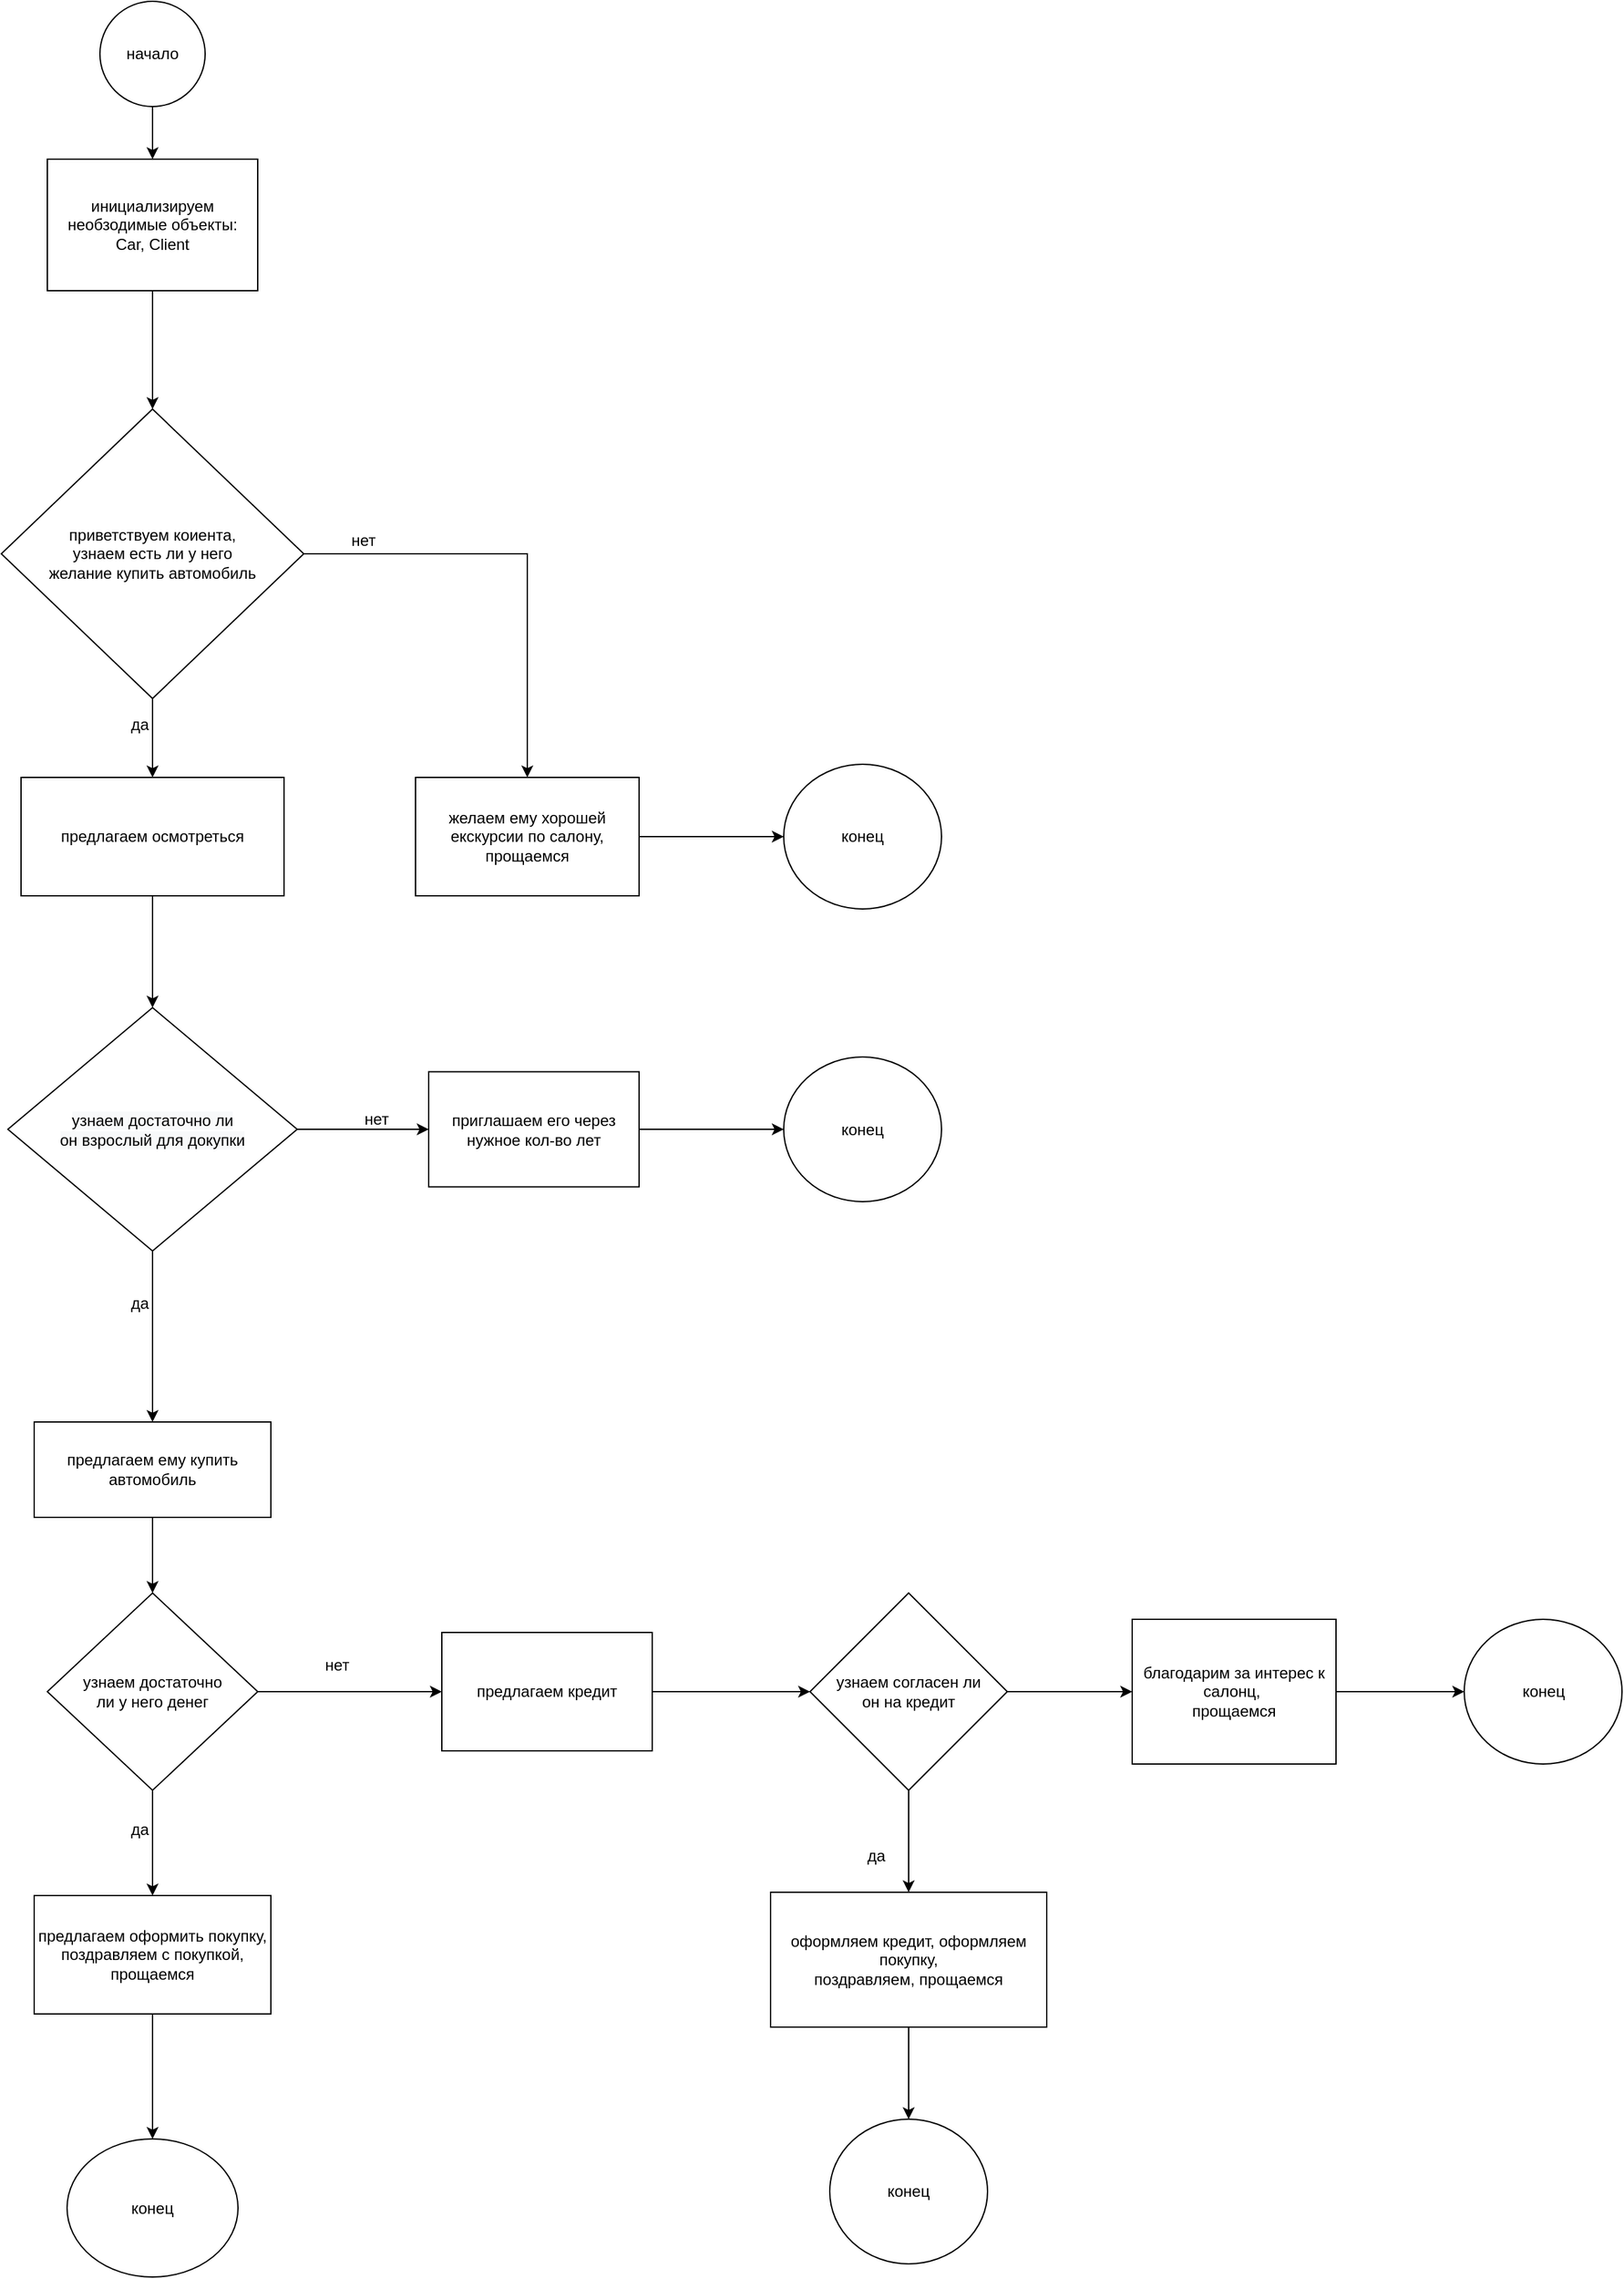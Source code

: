 <mxfile version="17.4.2" type="device" pages="2"><diagram id="DT2zRKji-smXFBLud66i" name="car"><mxGraphModel dx="925" dy="501" grid="1" gridSize="10" guides="1" tooltips="1" connect="1" arrows="1" fold="1" page="1" pageScale="1" pageWidth="827" pageHeight="1169" math="0" shadow="0"><root><mxCell id="0"/><mxCell id="1" parent="0"/><mxCell id="YokoPWllM_LPeRZqDSOx-3" value="" style="edgeStyle=orthogonalEdgeStyle;rounded=0;orthogonalLoop=1;jettySize=auto;html=1;" edge="1" parent="1" source="YokoPWllM_LPeRZqDSOx-1" target="YokoPWllM_LPeRZqDSOx-2"><mxGeometry relative="1" as="geometry"/></mxCell><mxCell id="YokoPWllM_LPeRZqDSOx-1" value="начало" style="ellipse;whiteSpace=wrap;html=1;aspect=fixed;" vertex="1" parent="1"><mxGeometry x="390" y="210" width="80" height="80" as="geometry"/></mxCell><mxCell id="YokoPWllM_LPeRZqDSOx-5" value="" style="edgeStyle=orthogonalEdgeStyle;rounded=0;orthogonalLoop=1;jettySize=auto;html=1;" edge="1" parent="1" source="YokoPWllM_LPeRZqDSOx-2" target="YokoPWllM_LPeRZqDSOx-4"><mxGeometry relative="1" as="geometry"/></mxCell><mxCell id="YokoPWllM_LPeRZqDSOx-2" value="инициализируем необзодимые объекты:&lt;br&gt;Car, Client" style="whiteSpace=wrap;html=1;" vertex="1" parent="1"><mxGeometry x="350" y="330" width="160" height="100" as="geometry"/></mxCell><mxCell id="YokoPWllM_LPeRZqDSOx-7" value="" style="edgeStyle=orthogonalEdgeStyle;rounded=0;orthogonalLoop=1;jettySize=auto;html=1;" edge="1" parent="1" source="YokoPWllM_LPeRZqDSOx-4" target="YokoPWllM_LPeRZqDSOx-6"><mxGeometry relative="1" as="geometry"/></mxCell><mxCell id="YokoPWllM_LPeRZqDSOx-9" value="" style="edgeStyle=orthogonalEdgeStyle;rounded=0;orthogonalLoop=1;jettySize=auto;html=1;" edge="1" parent="1" source="YokoPWllM_LPeRZqDSOx-4" target="YokoPWllM_LPeRZqDSOx-8"><mxGeometry relative="1" as="geometry"/></mxCell><mxCell id="YokoPWllM_LPeRZqDSOx-4" value="приветствуем коиента, &lt;br&gt;узнаем есть ли у него &lt;br&gt;желание купить автомобиль" style="rhombus;whiteSpace=wrap;html=1;" vertex="1" parent="1"><mxGeometry x="315" y="520" width="230" height="220" as="geometry"/></mxCell><mxCell id="YokoPWllM_LPeRZqDSOx-14" value="" style="edgeStyle=orthogonalEdgeStyle;rounded=0;orthogonalLoop=1;jettySize=auto;html=1;" edge="1" parent="1" source="YokoPWllM_LPeRZqDSOx-6" target="YokoPWllM_LPeRZqDSOx-13"><mxGeometry relative="1" as="geometry"/></mxCell><mxCell id="YokoPWllM_LPeRZqDSOx-6" value="предлагаем осмотреться" style="whiteSpace=wrap;html=1;" vertex="1" parent="1"><mxGeometry x="330" y="800" width="200" height="90" as="geometry"/></mxCell><mxCell id="YokoPWllM_LPeRZqDSOx-12" value="" style="edgeStyle=orthogonalEdgeStyle;rounded=0;orthogonalLoop=1;jettySize=auto;html=1;" edge="1" parent="1" source="YokoPWllM_LPeRZqDSOx-8" target="YokoPWllM_LPeRZqDSOx-11"><mxGeometry relative="1" as="geometry"/></mxCell><mxCell id="YokoPWllM_LPeRZqDSOx-8" value="желаем ему хорошей екскурсии по салону, прощаемся" style="whiteSpace=wrap;html=1;" vertex="1" parent="1"><mxGeometry x="630" y="800" width="170" height="90" as="geometry"/></mxCell><mxCell id="YokoPWllM_LPeRZqDSOx-10" value="" style="ellipse;whiteSpace=wrap;html=1;aspect=fixed;" vertex="1" parent="1"><mxGeometry x="930" y="800" width="80" height="80" as="geometry"/></mxCell><mxCell id="YokoPWllM_LPeRZqDSOx-11" value="конец" style="ellipse;whiteSpace=wrap;html=1;" vertex="1" parent="1"><mxGeometry x="910" y="790" width="120" height="110" as="geometry"/></mxCell><mxCell id="YokoPWllM_LPeRZqDSOx-18" value="" style="edgeStyle=orthogonalEdgeStyle;rounded=0;orthogonalLoop=1;jettySize=auto;html=1;" edge="1" parent="1" source="YokoPWllM_LPeRZqDSOx-13" target="YokoPWllM_LPeRZqDSOx-17"><mxGeometry relative="1" as="geometry"><Array as="points"><mxPoint x="580" y="1068"/><mxPoint x="580" y="1068"/></Array></mxGeometry></mxCell><mxCell id="YokoPWllM_LPeRZqDSOx-20" value="" style="edgeStyle=orthogonalEdgeStyle;rounded=0;orthogonalLoop=1;jettySize=auto;html=1;" edge="1" parent="1" source="YokoPWllM_LPeRZqDSOx-13" target="YokoPWllM_LPeRZqDSOx-19"><mxGeometry relative="1" as="geometry"/></mxCell><mxCell id="YokoPWllM_LPeRZqDSOx-13" value="&#10;&#10;&lt;span style=&quot;color: rgb(0, 0, 0); font-family: helvetica; font-size: 12px; font-style: normal; font-weight: 400; letter-spacing: normal; text-align: center; text-indent: 0px; text-transform: none; word-spacing: 0px; background-color: rgb(248, 249, 250); display: inline; float: none;&quot;&gt;узнаем достаточно ли&lt;/span&gt;&lt;br style=&quot;color: rgb(0, 0, 0); font-family: helvetica; font-size: 12px; font-style: normal; font-weight: 400; letter-spacing: normal; text-align: center; text-indent: 0px; text-transform: none; word-spacing: 0px; background-color: rgb(248, 249, 250);&quot;&gt;&lt;span style=&quot;color: rgb(0, 0, 0); font-family: helvetica; font-size: 12px; font-style: normal; font-weight: 400; letter-spacing: normal; text-align: center; text-indent: 0px; text-transform: none; word-spacing: 0px; background-color: rgb(248, 249, 250); display: inline; float: none;&quot;&gt;он взрослый для докупки&lt;/span&gt;&#10;&#10;" style="rhombus;whiteSpace=wrap;html=1;" vertex="1" parent="1"><mxGeometry x="320" y="975" width="220" height="185" as="geometry"/></mxCell><mxCell id="YokoPWllM_LPeRZqDSOx-15" value="нет" style="text;html=1;align=center;verticalAlign=middle;resizable=0;points=[];autosize=1;strokeColor=none;fillColor=none;" vertex="1" parent="1"><mxGeometry x="575" y="610" width="30" height="20" as="geometry"/></mxCell><mxCell id="YokoPWllM_LPeRZqDSOx-16" value="да" style="text;html=1;align=center;verticalAlign=middle;resizable=0;points=[];autosize=1;strokeColor=none;fillColor=none;" vertex="1" parent="1"><mxGeometry x="405" y="750" width="30" height="20" as="geometry"/></mxCell><mxCell id="YokoPWllM_LPeRZqDSOx-24" value="" style="edgeStyle=orthogonalEdgeStyle;rounded=0;orthogonalLoop=1;jettySize=auto;html=1;" edge="1" parent="1" source="YokoPWllM_LPeRZqDSOx-17" target="YokoPWllM_LPeRZqDSOx-23"><mxGeometry relative="1" as="geometry"/></mxCell><mxCell id="YokoPWllM_LPeRZqDSOx-17" value="приглашаем его через нужное кол-во лет" style="whiteSpace=wrap;html=1;" vertex="1" parent="1"><mxGeometry x="640" y="1023.75" width="160" height="87.5" as="geometry"/></mxCell><mxCell id="YokoPWllM_LPeRZqDSOx-26" value="" style="edgeStyle=orthogonalEdgeStyle;rounded=0;orthogonalLoop=1;jettySize=auto;html=1;" edge="1" parent="1" source="YokoPWllM_LPeRZqDSOx-19" target="YokoPWllM_LPeRZqDSOx-25"><mxGeometry relative="1" as="geometry"/></mxCell><mxCell id="YokoPWllM_LPeRZqDSOx-19" value="предлагаем ему купить автомобиль" style="whiteSpace=wrap;html=1;" vertex="1" parent="1"><mxGeometry x="340" y="1290" width="180" height="72.5" as="geometry"/></mxCell><mxCell id="YokoPWllM_LPeRZqDSOx-21" value="нет" style="text;html=1;align=center;verticalAlign=middle;resizable=0;points=[];autosize=1;strokeColor=none;fillColor=none;" vertex="1" parent="1"><mxGeometry x="585" y="1050" width="30" height="20" as="geometry"/></mxCell><mxCell id="YokoPWllM_LPeRZqDSOx-22" value="да" style="text;html=1;align=center;verticalAlign=middle;resizable=0;points=[];autosize=1;strokeColor=none;fillColor=none;" vertex="1" parent="1"><mxGeometry x="405" y="1190" width="30" height="20" as="geometry"/></mxCell><mxCell id="YokoPWllM_LPeRZqDSOx-23" value="конец" style="ellipse;whiteSpace=wrap;html=1;" vertex="1" parent="1"><mxGeometry x="910" y="1012.5" width="120" height="110" as="geometry"/></mxCell><mxCell id="YokoPWllM_LPeRZqDSOx-28" value="" style="edgeStyle=orthogonalEdgeStyle;rounded=0;orthogonalLoop=1;jettySize=auto;html=1;" edge="1" parent="1" source="YokoPWllM_LPeRZqDSOx-25" target="YokoPWllM_LPeRZqDSOx-27"><mxGeometry relative="1" as="geometry"/></mxCell><mxCell id="YokoPWllM_LPeRZqDSOx-30" value="" style="edgeStyle=orthogonalEdgeStyle;rounded=0;orthogonalLoop=1;jettySize=auto;html=1;" edge="1" parent="1" source="YokoPWllM_LPeRZqDSOx-25" target="YokoPWllM_LPeRZqDSOx-29"><mxGeometry relative="1" as="geometry"/></mxCell><mxCell id="YokoPWllM_LPeRZqDSOx-25" value="узнаем достаточно &lt;br&gt;ли у него денег" style="rhombus;whiteSpace=wrap;html=1;" vertex="1" parent="1"><mxGeometry x="350" y="1420" width="160" height="150" as="geometry"/></mxCell><mxCell id="YokoPWllM_LPeRZqDSOx-38" value="" style="edgeStyle=orthogonalEdgeStyle;rounded=0;orthogonalLoop=1;jettySize=auto;html=1;" edge="1" parent="1" source="YokoPWllM_LPeRZqDSOx-27" target="YokoPWllM_LPeRZqDSOx-37"><mxGeometry relative="1" as="geometry"/></mxCell><mxCell id="YokoPWllM_LPeRZqDSOx-27" value="предлагаем оформить покупку, поздравляем с покупкой, прощаемся" style="whiteSpace=wrap;html=1;" vertex="1" parent="1"><mxGeometry x="340" y="1650" width="180" height="90" as="geometry"/></mxCell><mxCell id="YokoPWllM_LPeRZqDSOx-35" value="" style="edgeStyle=orthogonalEdgeStyle;rounded=0;orthogonalLoop=1;jettySize=auto;html=1;" edge="1" parent="1" source="YokoPWllM_LPeRZqDSOx-29" target="YokoPWllM_LPeRZqDSOx-34"><mxGeometry relative="1" as="geometry"/></mxCell><mxCell id="YokoPWllM_LPeRZqDSOx-29" value="предлагаем кредит" style="whiteSpace=wrap;html=1;" vertex="1" parent="1"><mxGeometry x="650" y="1450" width="160" height="90" as="geometry"/></mxCell><mxCell id="YokoPWllM_LPeRZqDSOx-31" value="да" style="text;html=1;align=center;verticalAlign=middle;resizable=0;points=[];autosize=1;strokeColor=none;fillColor=none;" vertex="1" parent="1"><mxGeometry x="405" y="1590" width="30" height="20" as="geometry"/></mxCell><mxCell id="YokoPWllM_LPeRZqDSOx-32" value="нет" style="text;html=1;align=center;verticalAlign=middle;resizable=0;points=[];autosize=1;strokeColor=none;fillColor=none;" vertex="1" parent="1"><mxGeometry x="555" y="1465" width="30" height="20" as="geometry"/></mxCell><mxCell id="YokoPWllM_LPeRZqDSOx-40" value="" style="edgeStyle=orthogonalEdgeStyle;rounded=0;orthogonalLoop=1;jettySize=auto;html=1;" edge="1" parent="1" source="YokoPWllM_LPeRZqDSOx-34" target="YokoPWllM_LPeRZqDSOx-39"><mxGeometry relative="1" as="geometry"/></mxCell><mxCell id="YokoPWllM_LPeRZqDSOx-47" value="" style="edgeStyle=orthogonalEdgeStyle;rounded=0;orthogonalLoop=1;jettySize=auto;html=1;" edge="1" parent="1" source="YokoPWllM_LPeRZqDSOx-34" target="YokoPWllM_LPeRZqDSOx-46"><mxGeometry relative="1" as="geometry"/></mxCell><mxCell id="YokoPWllM_LPeRZqDSOx-34" value="узнаем согласен ли &lt;br&gt;он на кредит" style="rhombus;whiteSpace=wrap;html=1;" vertex="1" parent="1"><mxGeometry x="930" y="1420" width="150" height="150" as="geometry"/></mxCell><mxCell id="YokoPWllM_LPeRZqDSOx-37" value="конец" style="ellipse;whiteSpace=wrap;html=1;" vertex="1" parent="1"><mxGeometry x="365" y="1835" width="130" height="105" as="geometry"/></mxCell><mxCell id="YokoPWllM_LPeRZqDSOx-43" value="" style="edgeStyle=orthogonalEdgeStyle;rounded=0;orthogonalLoop=1;jettySize=auto;html=1;" edge="1" parent="1" source="YokoPWllM_LPeRZqDSOx-39" target="YokoPWllM_LPeRZqDSOx-42"><mxGeometry relative="1" as="geometry"/></mxCell><mxCell id="YokoPWllM_LPeRZqDSOx-39" value="оформляем кредит, оформляем покупку,&lt;br&gt;поздравляем, прощаемся" style="whiteSpace=wrap;html=1;" vertex="1" parent="1"><mxGeometry x="900" y="1647.5" width="210" height="102.5" as="geometry"/></mxCell><mxCell id="YokoPWllM_LPeRZqDSOx-41" value="да" style="text;html=1;align=center;verticalAlign=middle;resizable=0;points=[];autosize=1;strokeColor=none;fillColor=none;" vertex="1" parent="1"><mxGeometry x="965" y="1610" width="30" height="20" as="geometry"/></mxCell><mxCell id="YokoPWllM_LPeRZqDSOx-42" value="конец" style="ellipse;whiteSpace=wrap;html=1;" vertex="1" parent="1"><mxGeometry x="945" y="1820" width="120" height="110" as="geometry"/></mxCell><mxCell id="YokoPWllM_LPeRZqDSOx-49" value="" style="edgeStyle=orthogonalEdgeStyle;rounded=0;orthogonalLoop=1;jettySize=auto;html=1;" edge="1" parent="1" source="YokoPWllM_LPeRZqDSOx-46" target="YokoPWllM_LPeRZqDSOx-48"><mxGeometry relative="1" as="geometry"/></mxCell><mxCell id="YokoPWllM_LPeRZqDSOx-46" value="благодарим за интерес к салонц,&amp;nbsp;&lt;br&gt;прощаемся" style="whiteSpace=wrap;html=1;" vertex="1" parent="1"><mxGeometry x="1175" y="1440" width="155" height="110" as="geometry"/></mxCell><mxCell id="YokoPWllM_LPeRZqDSOx-48" value="конец" style="ellipse;whiteSpace=wrap;html=1;" vertex="1" parent="1"><mxGeometry x="1427.5" y="1440" width="120" height="110" as="geometry"/></mxCell></root></mxGraphModel></diagram><diagram id="ZQkmSf-cnHtD0BUR4qv5" name="Page-2"><mxGraphModel dx="925" dy="501" grid="1" gridSize="10" guides="1" tooltips="1" connect="1" arrows="1" fold="1" page="1" pageScale="1" pageWidth="827" pageHeight="1169" math="0" shadow="0"><root><mxCell id="0"/><mxCell id="1" parent="0"/></root></mxGraphModel></diagram></mxfile>